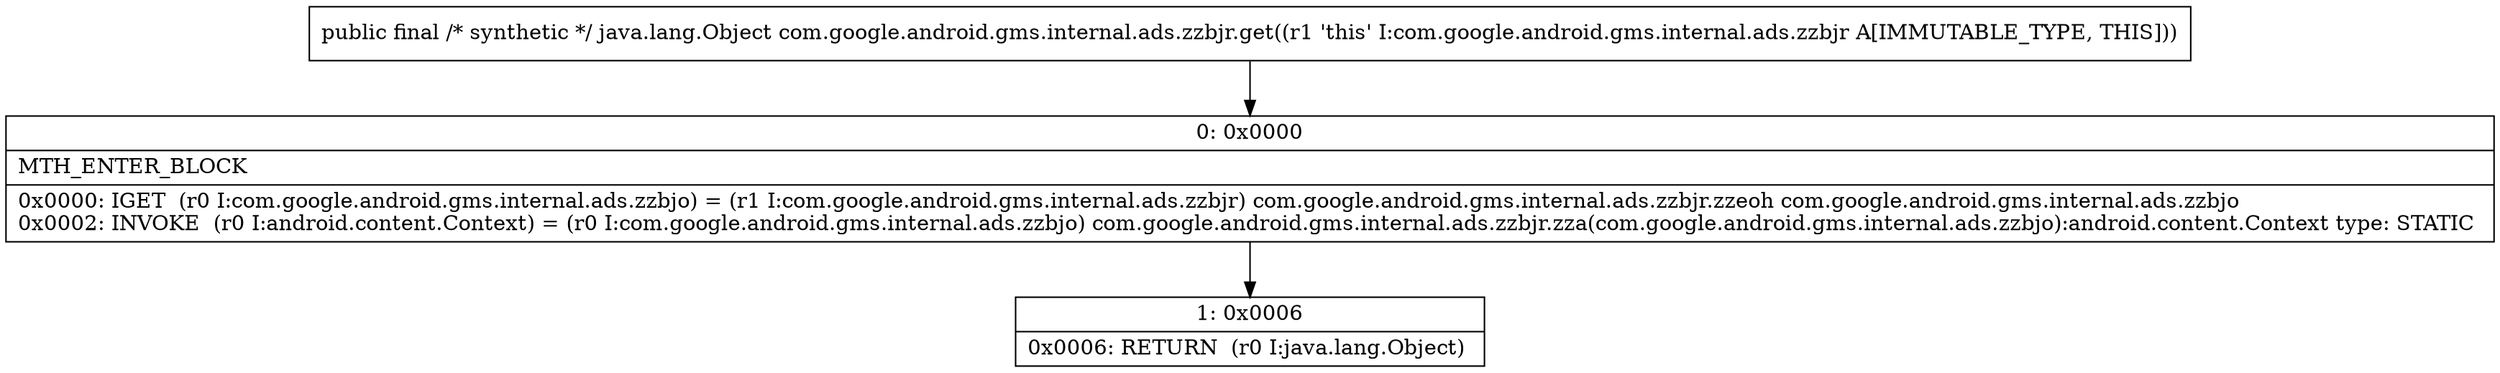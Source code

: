digraph "CFG forcom.google.android.gms.internal.ads.zzbjr.get()Ljava\/lang\/Object;" {
Node_0 [shape=record,label="{0\:\ 0x0000|MTH_ENTER_BLOCK\l|0x0000: IGET  (r0 I:com.google.android.gms.internal.ads.zzbjo) = (r1 I:com.google.android.gms.internal.ads.zzbjr) com.google.android.gms.internal.ads.zzbjr.zzeoh com.google.android.gms.internal.ads.zzbjo \l0x0002: INVOKE  (r0 I:android.content.Context) = (r0 I:com.google.android.gms.internal.ads.zzbjo) com.google.android.gms.internal.ads.zzbjr.zza(com.google.android.gms.internal.ads.zzbjo):android.content.Context type: STATIC \l}"];
Node_1 [shape=record,label="{1\:\ 0x0006|0x0006: RETURN  (r0 I:java.lang.Object) \l}"];
MethodNode[shape=record,label="{public final \/* synthetic *\/ java.lang.Object com.google.android.gms.internal.ads.zzbjr.get((r1 'this' I:com.google.android.gms.internal.ads.zzbjr A[IMMUTABLE_TYPE, THIS])) }"];
MethodNode -> Node_0;
Node_0 -> Node_1;
}

